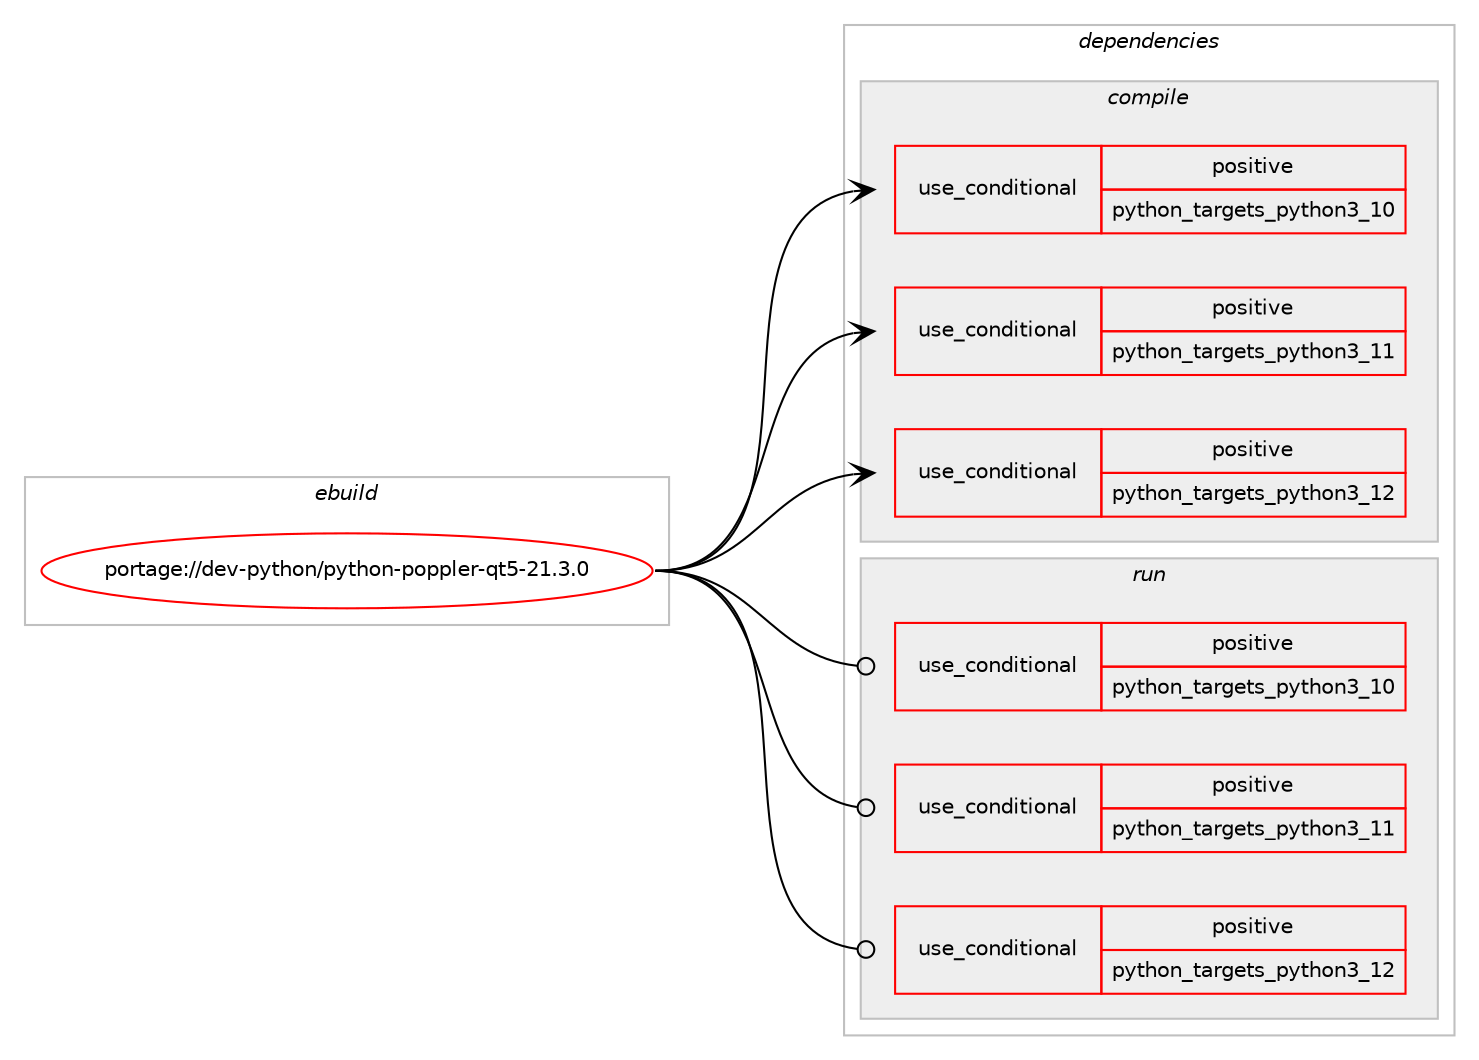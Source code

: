 digraph prolog {

# *************
# Graph options
# *************

newrank=true;
concentrate=true;
compound=true;
graph [rankdir=LR,fontname=Helvetica,fontsize=10,ranksep=1.5];#, ranksep=2.5, nodesep=0.2];
edge  [arrowhead=vee];
node  [fontname=Helvetica,fontsize=10];

# **********
# The ebuild
# **********

subgraph cluster_leftcol {
color=gray;
rank=same;
label=<<i>ebuild</i>>;
id [label="portage://dev-python/python-poppler-qt5-21.3.0", color=red, width=4, href="../dev-python/python-poppler-qt5-21.3.0.svg"];
}

# ****************
# The dependencies
# ****************

subgraph cluster_midcol {
color=gray;
label=<<i>dependencies</i>>;
subgraph cluster_compile {
fillcolor="#eeeeee";
style=filled;
label=<<i>compile</i>>;
subgraph cond37114 {
dependency80476 [label=<<TABLE BORDER="0" CELLBORDER="1" CELLSPACING="0" CELLPADDING="4"><TR><TD ROWSPAN="3" CELLPADDING="10">use_conditional</TD></TR><TR><TD>positive</TD></TR><TR><TD>python_targets_python3_10</TD></TR></TABLE>>, shape=none, color=red];
# *** BEGIN UNKNOWN DEPENDENCY TYPE (TODO) ***
# dependency80476 -> package_dependency(portage://dev-python/python-poppler-qt5-21.3.0,install,no,dev-lang,python,none,[,,],[slot(3.10)],[])
# *** END UNKNOWN DEPENDENCY TYPE (TODO) ***

}
id:e -> dependency80476:w [weight=20,style="solid",arrowhead="vee"];
subgraph cond37115 {
dependency80477 [label=<<TABLE BORDER="0" CELLBORDER="1" CELLSPACING="0" CELLPADDING="4"><TR><TD ROWSPAN="3" CELLPADDING="10">use_conditional</TD></TR><TR><TD>positive</TD></TR><TR><TD>python_targets_python3_11</TD></TR></TABLE>>, shape=none, color=red];
# *** BEGIN UNKNOWN DEPENDENCY TYPE (TODO) ***
# dependency80477 -> package_dependency(portage://dev-python/python-poppler-qt5-21.3.0,install,no,dev-lang,python,none,[,,],[slot(3.11)],[])
# *** END UNKNOWN DEPENDENCY TYPE (TODO) ***

}
id:e -> dependency80477:w [weight=20,style="solid",arrowhead="vee"];
subgraph cond37116 {
dependency80478 [label=<<TABLE BORDER="0" CELLBORDER="1" CELLSPACING="0" CELLPADDING="4"><TR><TD ROWSPAN="3" CELLPADDING="10">use_conditional</TD></TR><TR><TD>positive</TD></TR><TR><TD>python_targets_python3_12</TD></TR></TABLE>>, shape=none, color=red];
# *** BEGIN UNKNOWN DEPENDENCY TYPE (TODO) ***
# dependency80478 -> package_dependency(portage://dev-python/python-poppler-qt5-21.3.0,install,no,dev-lang,python,none,[,,],[slot(3.12)],[])
# *** END UNKNOWN DEPENDENCY TYPE (TODO) ***

}
id:e -> dependency80478:w [weight=20,style="solid",arrowhead="vee"];
# *** BEGIN UNKNOWN DEPENDENCY TYPE (TODO) ***
# id -> package_dependency(portage://dev-python/python-poppler-qt5-21.3.0,install,no,app-text,poppler,none,[,,],[],[use(enable(qt5),none)])
# *** END UNKNOWN DEPENDENCY TYPE (TODO) ***

# *** BEGIN UNKNOWN DEPENDENCY TYPE (TODO) ***
# id -> package_dependency(portage://dev-python/python-poppler-qt5-21.3.0,install,no,dev-python,PyQt5,none,[,,],[],[use(optenable(python_targets_python3_10),negative),use(optenable(python_targets_python3_11),negative),use(optenable(python_targets_python3_12),negative)])
# *** END UNKNOWN DEPENDENCY TYPE (TODO) ***

}
subgraph cluster_compileandrun {
fillcolor="#eeeeee";
style=filled;
label=<<i>compile and run</i>>;
}
subgraph cluster_run {
fillcolor="#eeeeee";
style=filled;
label=<<i>run</i>>;
subgraph cond37117 {
dependency80479 [label=<<TABLE BORDER="0" CELLBORDER="1" CELLSPACING="0" CELLPADDING="4"><TR><TD ROWSPAN="3" CELLPADDING="10">use_conditional</TD></TR><TR><TD>positive</TD></TR><TR><TD>python_targets_python3_10</TD></TR></TABLE>>, shape=none, color=red];
# *** BEGIN UNKNOWN DEPENDENCY TYPE (TODO) ***
# dependency80479 -> package_dependency(portage://dev-python/python-poppler-qt5-21.3.0,run,no,dev-lang,python,none,[,,],[slot(3.10)],[])
# *** END UNKNOWN DEPENDENCY TYPE (TODO) ***

}
id:e -> dependency80479:w [weight=20,style="solid",arrowhead="odot"];
subgraph cond37118 {
dependency80480 [label=<<TABLE BORDER="0" CELLBORDER="1" CELLSPACING="0" CELLPADDING="4"><TR><TD ROWSPAN="3" CELLPADDING="10">use_conditional</TD></TR><TR><TD>positive</TD></TR><TR><TD>python_targets_python3_11</TD></TR></TABLE>>, shape=none, color=red];
# *** BEGIN UNKNOWN DEPENDENCY TYPE (TODO) ***
# dependency80480 -> package_dependency(portage://dev-python/python-poppler-qt5-21.3.0,run,no,dev-lang,python,none,[,,],[slot(3.11)],[])
# *** END UNKNOWN DEPENDENCY TYPE (TODO) ***

}
id:e -> dependency80480:w [weight=20,style="solid",arrowhead="odot"];
subgraph cond37119 {
dependency80481 [label=<<TABLE BORDER="0" CELLBORDER="1" CELLSPACING="0" CELLPADDING="4"><TR><TD ROWSPAN="3" CELLPADDING="10">use_conditional</TD></TR><TR><TD>positive</TD></TR><TR><TD>python_targets_python3_12</TD></TR></TABLE>>, shape=none, color=red];
# *** BEGIN UNKNOWN DEPENDENCY TYPE (TODO) ***
# dependency80481 -> package_dependency(portage://dev-python/python-poppler-qt5-21.3.0,run,no,dev-lang,python,none,[,,],[slot(3.12)],[])
# *** END UNKNOWN DEPENDENCY TYPE (TODO) ***

}
id:e -> dependency80481:w [weight=20,style="solid",arrowhead="odot"];
# *** BEGIN UNKNOWN DEPENDENCY TYPE (TODO) ***
# id -> package_dependency(portage://dev-python/python-poppler-qt5-21.3.0,run,no,app-text,poppler,none,[,,],[],[use(enable(qt5),none)])
# *** END UNKNOWN DEPENDENCY TYPE (TODO) ***

# *** BEGIN UNKNOWN DEPENDENCY TYPE (TODO) ***
# id -> package_dependency(portage://dev-python/python-poppler-qt5-21.3.0,run,no,dev-python,PyQt5,none,[,,],[],[use(optenable(python_targets_python3_10),negative),use(optenable(python_targets_python3_11),negative),use(optenable(python_targets_python3_12),negative)])
# *** END UNKNOWN DEPENDENCY TYPE (TODO) ***

}
}

# **************
# The candidates
# **************

subgraph cluster_choices {
rank=same;
color=gray;
label=<<i>candidates</i>>;

}

}
